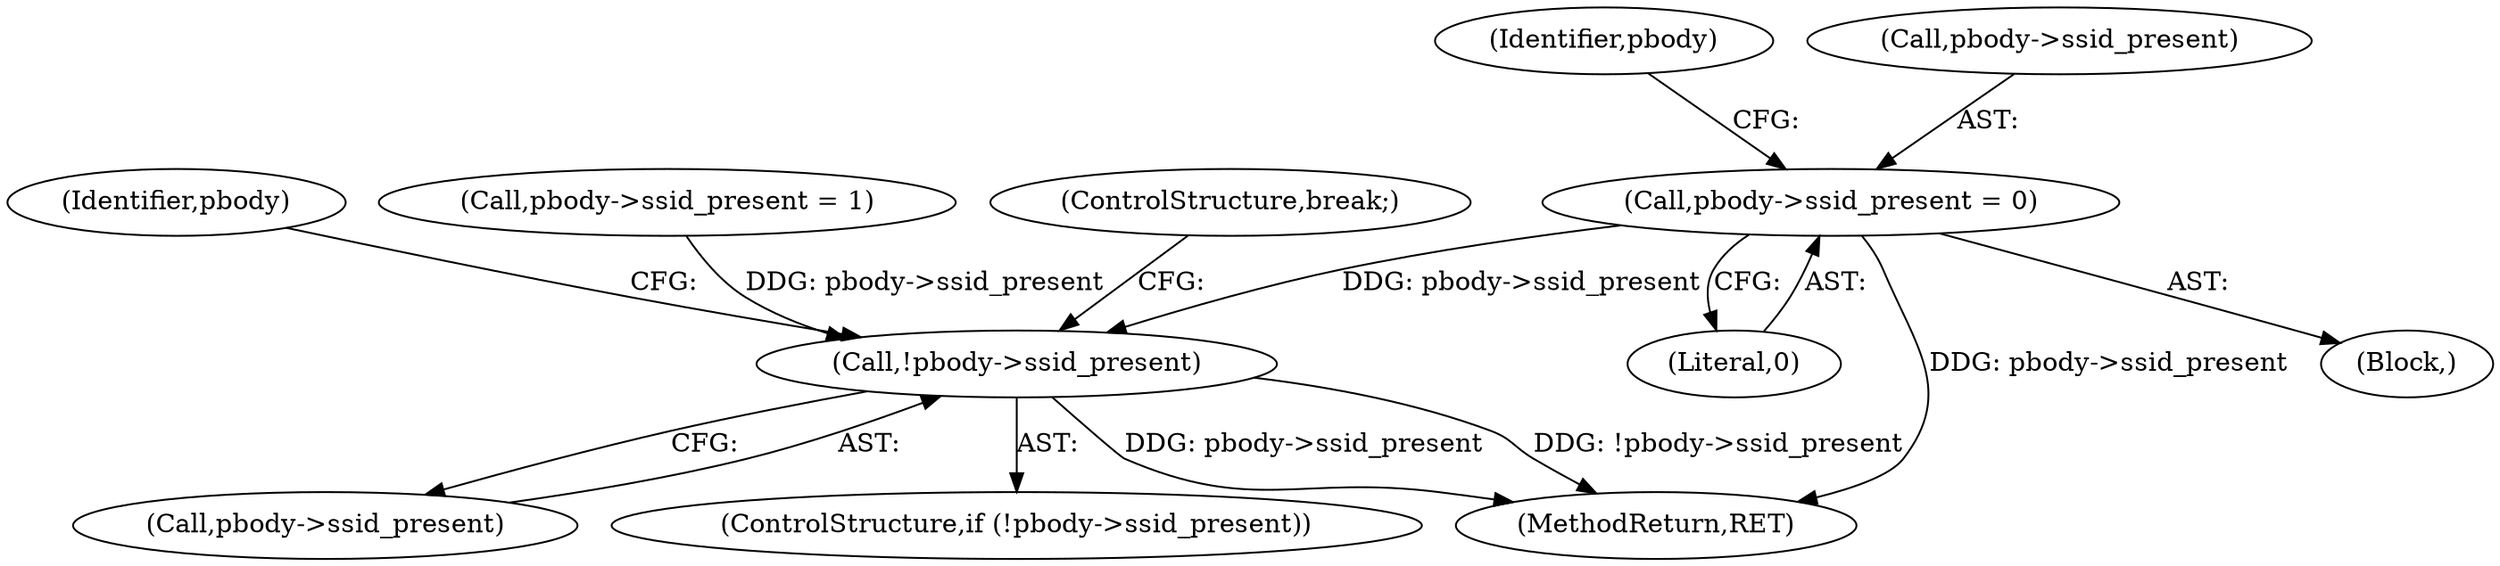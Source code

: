 digraph "0_tcpdump_99798bd9a41bd3d03fdc1e949810a38967f20ed3@pointer" {
"1000129" [label="(Call,pbody->ssid_present = 0)"];
"1000294" [label="(Call,!pbody->ssid_present)"];
"1000301" [label="(Identifier,pbody)"];
"1000129" [label="(Call,pbody->ssid_present = 0)"];
"1000766" [label="(MethodReturn,RET)"];
"1000304" [label="(Call,pbody->ssid_present = 1)"];
"1000136" [label="(Identifier,pbody)"];
"1000295" [label="(Call,pbody->ssid_present)"];
"1000116" [label="(Block,)"];
"1000294" [label="(Call,!pbody->ssid_present)"];
"1000293" [label="(ControlStructure,if (!pbody->ssid_present))"];
"1000133" [label="(Literal,0)"];
"1000309" [label="(ControlStructure,break;)"];
"1000130" [label="(Call,pbody->ssid_present)"];
"1000129" -> "1000116"  [label="AST: "];
"1000129" -> "1000133"  [label="CFG: "];
"1000130" -> "1000129"  [label="AST: "];
"1000133" -> "1000129"  [label="AST: "];
"1000136" -> "1000129"  [label="CFG: "];
"1000129" -> "1000766"  [label="DDG: pbody->ssid_present"];
"1000129" -> "1000294"  [label="DDG: pbody->ssid_present"];
"1000294" -> "1000293"  [label="AST: "];
"1000294" -> "1000295"  [label="CFG: "];
"1000295" -> "1000294"  [label="AST: "];
"1000301" -> "1000294"  [label="CFG: "];
"1000309" -> "1000294"  [label="CFG: "];
"1000294" -> "1000766"  [label="DDG: !pbody->ssid_present"];
"1000294" -> "1000766"  [label="DDG: pbody->ssid_present"];
"1000304" -> "1000294"  [label="DDG: pbody->ssid_present"];
}
